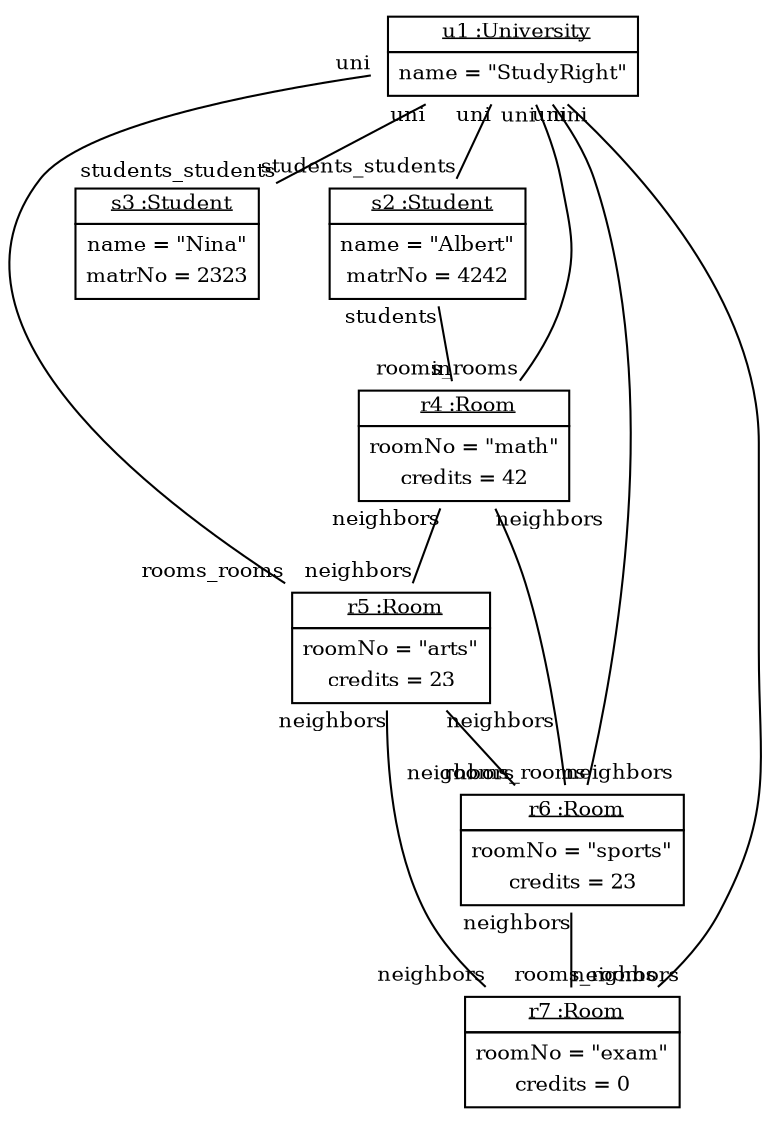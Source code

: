 graph ObjectDiagram {
   node [shape = none, fontsize = 10];
   edge [fontsize = 10];

u1 [label=<<table border='0' cellborder='1' cellspacing='0'> <tr> <td> <u>u1 :University</u></td></tr><tr><td><table border='0' cellborder='0' cellspacing='0'><tr><td>name = "StudyRight"</td></tr></table></td></tr></table>>];
s2 [label=<<table border='0' cellborder='1' cellspacing='0'> <tr> <td> <u>s2 :Student</u></td></tr><tr><td><table border='0' cellborder='0' cellspacing='0'><tr><td>name = "Albert"</td></tr><tr><td>matrNo = 4242</td></tr></table></td></tr></table>>];
u1 [label=<<table border='0' cellborder='1' cellspacing='0'> <tr> <td> <u>u1 :University</u></td></tr><tr><td><table border='0' cellborder='0' cellspacing='0'><tr><td>name = "StudyRight"</td></tr></table></td></tr></table>>];
s3 [label=<<table border='0' cellborder='1' cellspacing='0'> <tr> <td> <u>s3 :Student</u></td></tr><tr><td><table border='0' cellborder='0' cellspacing='0'><tr><td>name = "Nina"</td></tr><tr><td>matrNo = 2323</td></tr></table></td></tr></table>>];
r4 [label=<<table border='0' cellborder='1' cellspacing='0'> <tr> <td> <u>r4 :Room</u></td></tr><tr><td><table border='0' cellborder='0' cellspacing='0'><tr><td>roomNo = "math"</td></tr><tr><td>credits = 42</td></tr></table></td></tr></table>>];
r5 [label=<<table border='0' cellborder='1' cellspacing='0'> <tr> <td> <u>r5 :Room</u></td></tr><tr><td><table border='0' cellborder='0' cellspacing='0'><tr><td>roomNo = "arts"</td></tr><tr><td>credits = 23</td></tr></table></td></tr></table>>];
r6 [label=<<table border='0' cellborder='1' cellspacing='0'> <tr> <td> <u>r6 :Room</u></td></tr><tr><td><table border='0' cellborder='0' cellspacing='0'><tr><td>roomNo = "sports"</td></tr><tr><td>credits = 23</td></tr></table></td></tr></table>>];
r7 [label=<<table border='0' cellborder='1' cellspacing='0'> <tr> <td> <u>r7 :Room</u></td></tr><tr><td><table border='0' cellborder='0' cellspacing='0'><tr><td>roomNo = "exam"</td></tr><tr><td>credits = 0</td></tr></table></td></tr></table>>];

r4 -- r5 [headlabel = "neighbors" taillabel = "neighbors"];
r4 -- r6 [headlabel = "neighbors" taillabel = "neighbors"];
r5 -- r6 [headlabel = "neighbors" taillabel = "neighbors"];
r5 -- r7 [headlabel = "neighbors" taillabel = "neighbors"];
r6 -- r7 [headlabel = "neighbors" taillabel = "neighbors"];
s2 -- r4 [headlabel = "in" taillabel = "students"];
u1 -- r4 [headlabel = "rooms_rooms" taillabel = "uni"];
u1 -- r5 [headlabel = "rooms_rooms" taillabel = "uni"];
u1 -- r6 [headlabel = "rooms_rooms" taillabel = "uni"];
u1 -- r7 [headlabel = "rooms_rooms" taillabel = "uni"];
u1 -- s2 [headlabel = "students_students" taillabel = "uni"];
u1 -- s3 [headlabel = "students_students" taillabel = "uni"];
}
